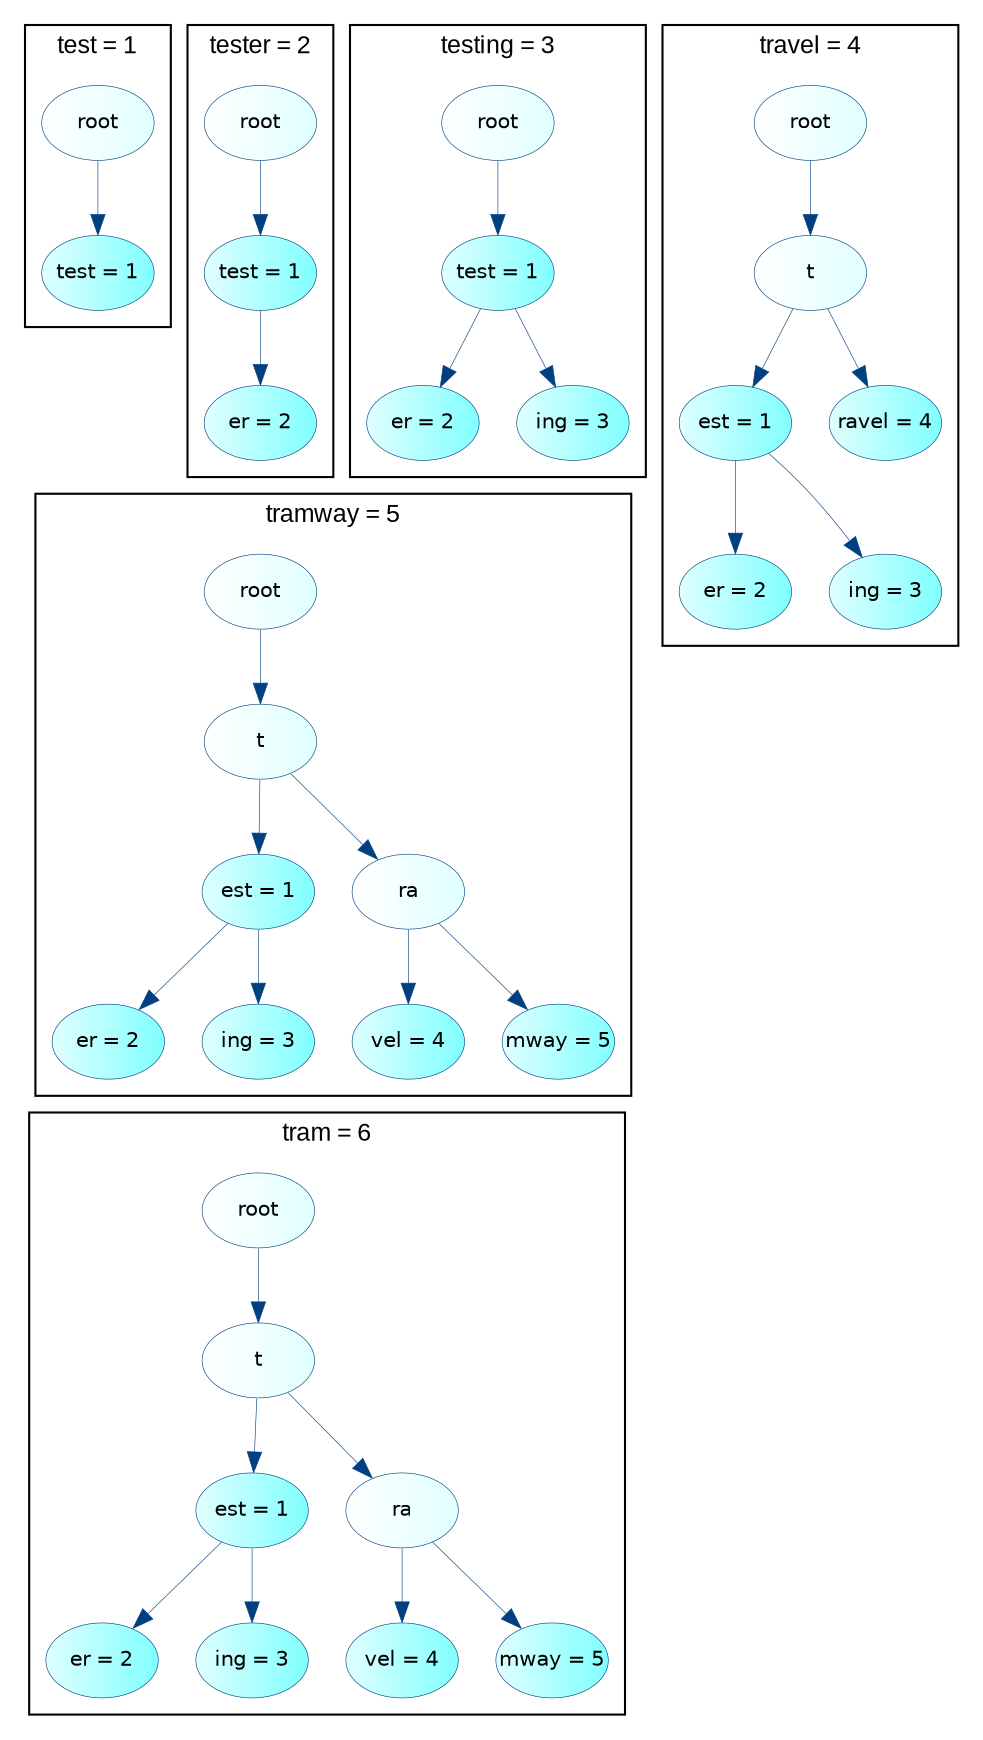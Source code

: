 digraph G {
  bgcolor=white
  fontcolor=black
  labelloc=t
  fontname=Arial
  fontsize=12

  node[
    shape=oval
    style="rounded,filled"
    fillcolor="#ffffff:#e0ffff"
    margin=0
    fontname=Helvetica fontsize=10 fontcolor=black
    penwidth=0.3
    color="#004080"
  ]
  
  edge[
    color="#004080"
    penwidth=0.3
  ]

  // test=1
  subgraph cluster_a {
    label="test = 1"
    a_root -> a_test
    a_root[label="root"]
    a_test[label="test = 1" fillcolor="#e0ffff:#80ffff"]
  }

  // tester=2
  subgraph cluster_b {
    label="tester = 2"
    b_root -> b_test
    b_test -> b_test_er
    b_root[label="root"]
    b_test[label="test = 1" fillcolor="#e0ffff:#80ffff"]
    b_test_er[label="er = 2" fillcolor="#e0ffff:#80ffff"]
  }

  // testing=3
  subgraph cluster_c {
    label="testing = 3"
    c_root -> c_test
    c_test -> c_test_er
    c_test -> c_test_ing
    c_root[label="root"]
    c_test[label="test = 1" fillcolor="#e0ffff:#80ffff"]
    c_test_er[label="er = 2" fillcolor="#e0ffff:#80ffff"]
    c_test_ing[label="ing = 3" fillcolor="#e0ffff:#80ffff"]
  }

  // travel=4
  subgraph cluster_d {
    label="travel = 4"
    d_root -> d_t
    d_t -> { d_t_est d_t_ravel }
    d_t_est -> d_t_est_er
    d_t_est -> d_t_est_ing
    d_root[label="root"]
    d_t[label="t"]
    d_t_est[label="est = 1" fillcolor="#e0ffff:#80ffff"]
    d_t_est_er[label="er = 2" fillcolor="#e0ffff:#80ffff"]
    d_t_est_ing[label="ing = 3" fillcolor="#e0ffff:#80ffff"]
    d_t_ravel[label="ravel = 4" fillcolor="#e0ffff:#80ffff"]
  }

  // tramway=5
  subgraph cluster_e {
    label="tramway = 5"
    e_root -> e_t
    e_t -> { e_t_est e_t_ra }
    e_t_est -> e_t_est_er
    e_t_est -> e_t_est_ing
    e_t_ra -> { e_t_ra_vel e_t_ra_mway }
    e_root[label="root"]
    e_t[label="t"]
    e_t_est[label="est = 1" fillcolor="#e0ffff:#80ffff"]
    e_t_est_er[label="er = 2" fillcolor="#e0ffff:#80ffff"]
    e_t_est_ing[label="ing = 3" fillcolor="#e0ffff:#80ffff"]
    e_t_ra[label="ra"]
    e_t_ra_vel[label="vel = 4" fillcolor="#e0ffff:#80ffff"]
    e_t_ra_mway[label="mway = 5" fillcolor="#e0ffff:#80ffff"]
  }

  // tram=6
  subgraph cluster_f {
    label="tram = 6"
    f_root -> f_t
    f_t -> { f_t_est f_t_ra }
    f_t_est -> f_t_est_er
    f_t_est -> f_t_est_ing
    f_t_ra -> { f_t_ra_vel f_t_ra_mway }
    f_root[label="root"]
    f_t[label="t"]
    f_t_est[label="est = 1" fillcolor="#e0ffff:#80ffff"]
    f_t_est_er[label="er = 2" fillcolor="#e0ffff:#80ffff"]
    f_t_est_ing[label="ing = 3" fillcolor="#e0ffff:#80ffff"]
    f_t_ra[label="ra"]
    f_t_ra_vel[label="vel = 4" fillcolor="#e0ffff:#80ffff"]
    f_t_ra_mway[label="mway = 5" fillcolor="#e0ffff:#80ffff"]
  }

  // align clusters
  // a_test -> d_root [style=invis]
  // b_test_er -> d_root [style=invis]
  // c_test_er -> d_root [style=invis]

  // c_test_er -> e_root [style=invis]
  // c_test_er -> f_root [style=invis]
  b_test_er -> e_root [style=invis]
  e_t_est_ing -> f_root [style=invis]

/*
  subgraph cluster_2 {
    root -> t
    t -> {
      t_est
      t_ra
    }

    t_est -> { test_er test_ing }
    t_ra -> { tra_vel tra_m }
    tra_m -> { tram_way }

    t[label="t"]
    t_est[label="est = 1" fillcolor="#e0ffff:#80ffff"]
    test_er[label="er = 2" fillcolor="#e0ffff:#80ffff"]
    test_ing[label="ing = 3" fillcolor="#e0ffff:#80ffff"]
    t_ra[label="ra"]
    tra_vel[label="vel = 4" fillcolor="#e0ffff:#80ffff"]
    tra_m[label="m = 6" fillcolor=black fontcolor=white]
    tram_way[label="way = 5" fillcolor=black fontcolor=white]
  }
*/
}
